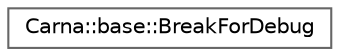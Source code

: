 digraph "Graphical Class Hierarchy"
{
 // LATEX_PDF_SIZE
  bgcolor="transparent";
  edge [fontname=Helvetica,fontsize=10,labelfontname=Helvetica,labelfontsize=10];
  node [fontname=Helvetica,fontsize=10,shape=box,height=0.2,width=0.4];
  rankdir="LR";
  Node0 [id="Node000000",label="Carna::base::BreakForDebug",height=0.2,width=0.4,color="grey40", fillcolor="white", style="filled",URL="$classCarna_1_1base_1_1BreakForDebug.html",tooltip="Controls whether the CARNA_BREAK_FOR_DEBUG macro produces a break point or not."];
}
